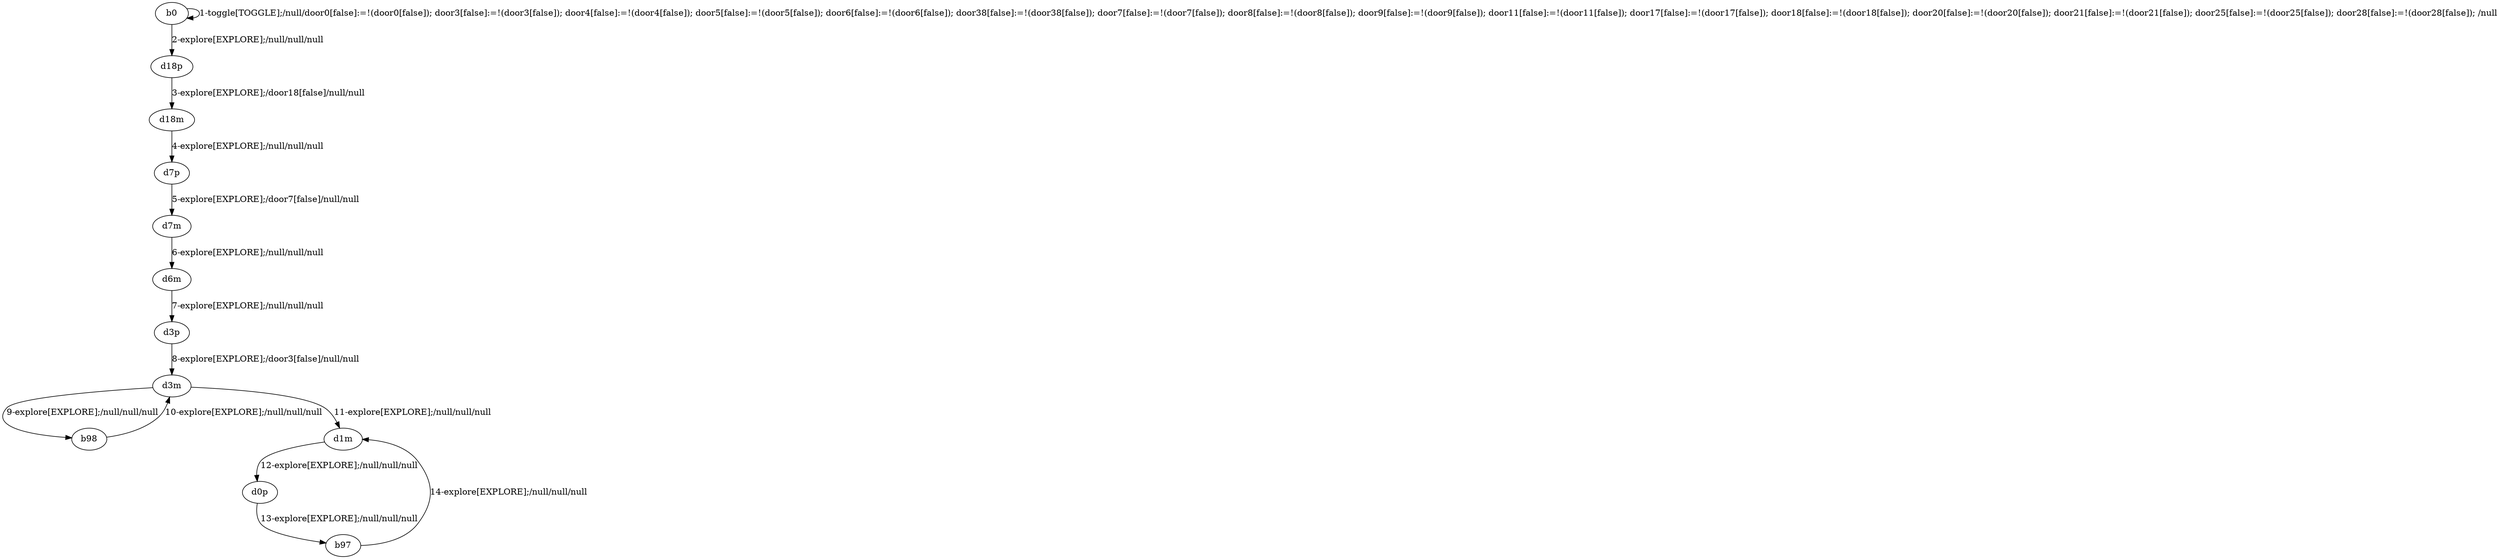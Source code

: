 # Total number of goals covered by this test: 6
# d0p --> b97
# b98 --> d3m
# d3m --> b98
# d1m --> d0p
# d3m --> d1m
# b97 --> d1m

digraph g {
"b0" -> "b0" [label = "1-toggle[TOGGLE];/null/door0[false]:=!(door0[false]); door3[false]:=!(door3[false]); door4[false]:=!(door4[false]); door5[false]:=!(door5[false]); door6[false]:=!(door6[false]); door38[false]:=!(door38[false]); door7[false]:=!(door7[false]); door8[false]:=!(door8[false]); door9[false]:=!(door9[false]); door11[false]:=!(door11[false]); door17[false]:=!(door17[false]); door18[false]:=!(door18[false]); door20[false]:=!(door20[false]); door21[false]:=!(door21[false]); door25[false]:=!(door25[false]); door28[false]:=!(door28[false]); /null"];
"b0" -> "d18p" [label = "2-explore[EXPLORE];/null/null/null"];
"d18p" -> "d18m" [label = "3-explore[EXPLORE];/door18[false]/null/null"];
"d18m" -> "d7p" [label = "4-explore[EXPLORE];/null/null/null"];
"d7p" -> "d7m" [label = "5-explore[EXPLORE];/door7[false]/null/null"];
"d7m" -> "d6m" [label = "6-explore[EXPLORE];/null/null/null"];
"d6m" -> "d3p" [label = "7-explore[EXPLORE];/null/null/null"];
"d3p" -> "d3m" [label = "8-explore[EXPLORE];/door3[false]/null/null"];
"d3m" -> "b98" [label = "9-explore[EXPLORE];/null/null/null"];
"b98" -> "d3m" [label = "10-explore[EXPLORE];/null/null/null"];
"d3m" -> "d1m" [label = "11-explore[EXPLORE];/null/null/null"];
"d1m" -> "d0p" [label = "12-explore[EXPLORE];/null/null/null"];
"d0p" -> "b97" [label = "13-explore[EXPLORE];/null/null/null"];
"b97" -> "d1m" [label = "14-explore[EXPLORE];/null/null/null"];
}